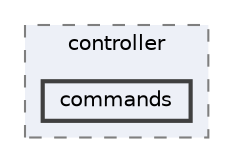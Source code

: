 digraph "3d_viewer_v2/controller/commands"
{
 // LATEX_PDF_SIZE
  bgcolor="transparent";
  edge [fontname=Helvetica,fontsize=10,labelfontname=Helvetica,labelfontsize=10];
  node [fontname=Helvetica,fontsize=10,shape=box,height=0.2,width=0.4];
  compound=true
  subgraph clusterdir_75884f2c1ef50186c677659491b00616 {
    graph [ bgcolor="#edf0f7", pencolor="grey50", label="controller", fontname=Helvetica,fontsize=10 style="filled,dashed", URL="dir_75884f2c1ef50186c677659491b00616.html",tooltip=""]
  dir_f9b7372225b837ccb6dae724ab6bda3d [label="commands", fillcolor="#edf0f7", color="grey25", style="filled,bold", URL="dir_f9b7372225b837ccb6dae724ab6bda3d.html",tooltip=""];
  }
}
